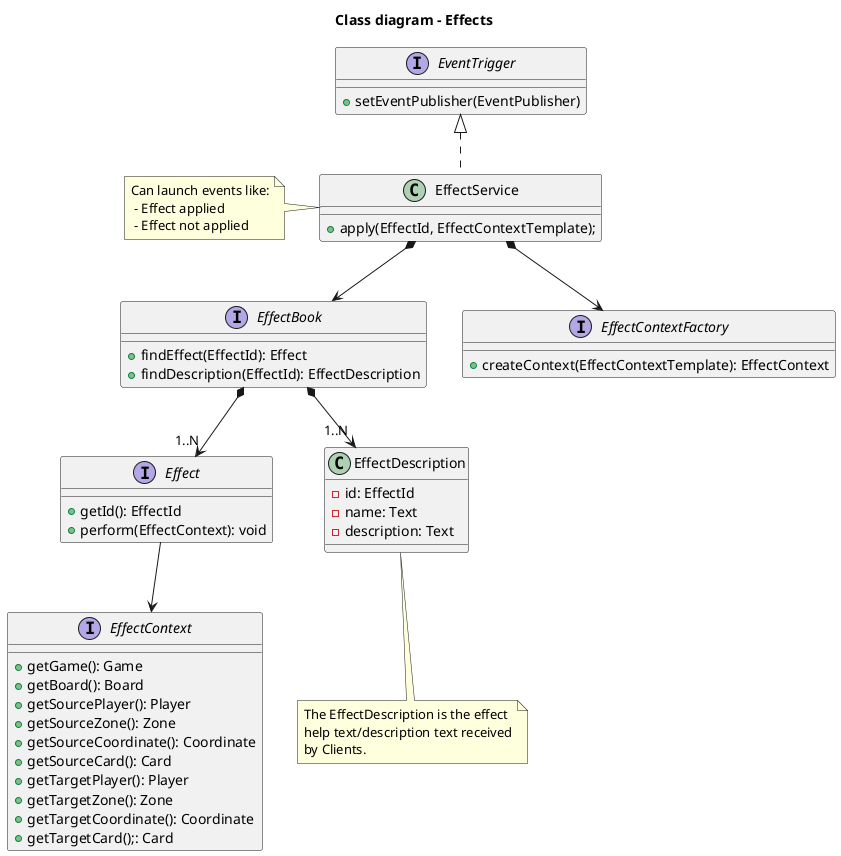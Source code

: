 @startuml	
title "Class diagram - Effects"

interface EventTrigger {
 +setEventPublisher(EventPublisher)
}

interface EffectContext {
 +getGame(): Game
 +getBoard(): Board
 +getSourcePlayer(): Player
 +getSourceZone(): Zone
 +getSourceCoordinate(): Coordinate
 +getSourceCard(): Card
 +getTargetPlayer(): Player
 +getTargetZone(): Zone
 +getTargetCoordinate(): Coordinate
 +getTargetCard();: Card
}

interface EffectBook {
 +findEffect(EffectId): Effect
 +findDescription(EffectId): EffectDescription
}

class EffectService implements EventTrigger {
 +apply(EffectId, EffectContextTemplate);
}

interface Effect {
 +getId(): EffectId
 +perform(EffectContext): void
}

class EffectDescription {
 -id: EffectId
 -name: Text
 -description: Text 
}

interface EffectContextFactory {
 +createContext(EffectContextTemplate): EffectContext
}

note bottom of EffectDescription
 The EffectDescription is the effect 
 help text/description text received
 by Clients.
end note

note left of EffectService
 Can launch events like:
  - Effect applied
  - Effect not applied
end note

EffectService *--> EffectBook
EffectService *--> EffectContextFactory

EffectBook *--> "1..N" Effect
EffectBook *--> "1..N" EffectDescription

Effect --> EffectContext
@enduml